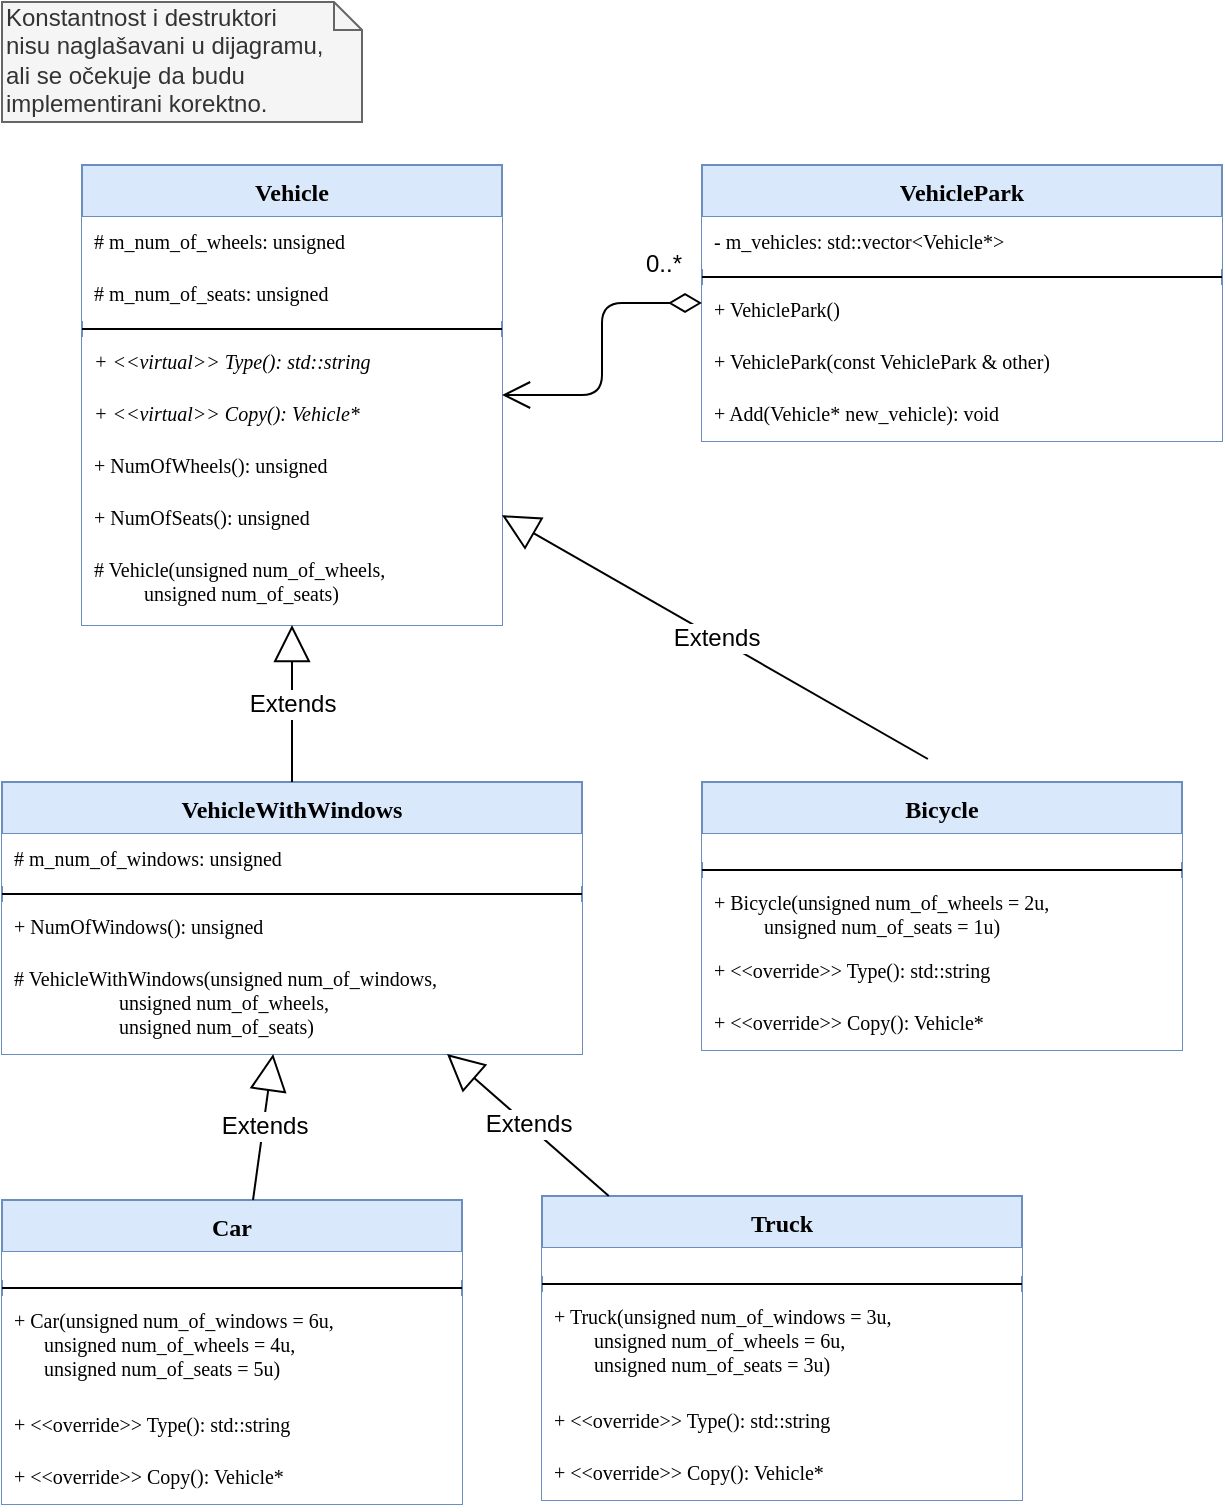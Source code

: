 <mxfile version="11.3.0" type="device" pages="1"><diagram name="Page-1" id="c4acf3e9-155e-7222-9cf6-157b1a14988f"><mxGraphModel dx="1422" dy="822" grid="1" gridSize="10" guides="1" tooltips="1" connect="1" arrows="1" fold="1" page="1" pageScale="1" pageWidth="850" pageHeight="1100" background="#ffffff" math="0" shadow="0"><root><mxCell id="0"/><mxCell id="1" parent="0"/><mxCell id="986zAejTsuj-X4xQN6oW-1" value="Vehicle" style="swimlane;fontStyle=1;align=center;verticalAlign=top;childLayout=stackLayout;horizontal=1;startSize=26;horizontalStack=0;resizeParent=1;resizeParentMax=0;resizeLast=0;collapsible=1;marginBottom=0;fontFamily=Lucida Console;fillColor=#dae8fc;strokeColor=#6c8ebf;" vertex="1" parent="1"><mxGeometry x="50" y="91.5" width="210" height="230" as="geometry"/></mxCell><mxCell id="986zAejTsuj-X4xQN6oW-2" value="# m_num_of_wheels: unsigned" style="text;strokeColor=none;fillColor=#ffffff;align=left;verticalAlign=top;spacingLeft=4;spacingRight=4;overflow=hidden;rotatable=0;points=[[0,0.5],[1,0.5]];portConstraint=eastwest;fontFamily=Lucida Console;fontStyle=0;fontSize=10;" vertex="1" parent="986zAejTsuj-X4xQN6oW-1"><mxGeometry y="26" width="210" height="26" as="geometry"/></mxCell><mxCell id="986zAejTsuj-X4xQN6oW-5" value="# m_num_of_seats: unsigned" style="text;strokeColor=none;fillColor=#ffffff;align=left;verticalAlign=top;spacingLeft=4;spacingRight=4;overflow=hidden;rotatable=0;points=[[0,0.5],[1,0.5]];portConstraint=eastwest;fontFamily=Lucida Console;fontStyle=0;fontSize=10;" vertex="1" parent="986zAejTsuj-X4xQN6oW-1"><mxGeometry y="52" width="210" height="26" as="geometry"/></mxCell><mxCell id="986zAejTsuj-X4xQN6oW-3" value="" style="line;strokeWidth=1;fillColor=none;align=left;verticalAlign=middle;spacingTop=-1;spacingLeft=3;spacingRight=3;rotatable=0;labelPosition=right;points=[];portConstraint=eastwest;fontFamily=Lucida Console;fontSize=10;" vertex="1" parent="986zAejTsuj-X4xQN6oW-1"><mxGeometry y="78" width="210" height="8" as="geometry"/></mxCell><mxCell id="986zAejTsuj-X4xQN6oW-6" value="+ &lt;&lt;virtual&gt;&gt; Type(): std::string" style="text;strokeColor=none;fillColor=#ffffff;align=left;verticalAlign=top;spacingLeft=4;spacingRight=4;overflow=hidden;rotatable=0;points=[[0,0.5],[1,0.5]];portConstraint=eastwest;fontStyle=2;fontFamily=Lucida Console;fontSize=10;" vertex="1" parent="986zAejTsuj-X4xQN6oW-1"><mxGeometry y="86" width="210" height="26" as="geometry"/></mxCell><mxCell id="986zAejTsuj-X4xQN6oW-7" value="+ &lt;&lt;virtual&gt;&gt; Copy(): Vehicle*" style="text;strokeColor=none;fillColor=#ffffff;align=left;verticalAlign=top;spacingLeft=4;spacingRight=4;overflow=hidden;rotatable=0;points=[[0,0.5],[1,0.5]];portConstraint=eastwest;fontStyle=2;fontFamily=Lucida Console;fontSize=10;" vertex="1" parent="986zAejTsuj-X4xQN6oW-1"><mxGeometry y="112" width="210" height="26" as="geometry"/></mxCell><mxCell id="986zAejTsuj-X4xQN6oW-8" value="+ NumOfWheels(): unsigned" style="text;strokeColor=none;fillColor=#ffffff;align=left;verticalAlign=top;spacingLeft=4;spacingRight=4;overflow=hidden;rotatable=0;points=[[0,0.5],[1,0.5]];portConstraint=eastwest;fontFamily=Lucida Console;fontStyle=0;fontSize=10;" vertex="1" parent="986zAejTsuj-X4xQN6oW-1"><mxGeometry y="138" width="210" height="26" as="geometry"/></mxCell><mxCell id="986zAejTsuj-X4xQN6oW-9" value="+ NumOfSeats(): unsigned" style="text;strokeColor=none;fillColor=#ffffff;align=left;verticalAlign=top;spacingLeft=4;spacingRight=4;overflow=hidden;rotatable=0;points=[[0,0.5],[1,0.5]];portConstraint=eastwest;fontFamily=Lucida Console;fontStyle=0;fontSize=10;" vertex="1" parent="986zAejTsuj-X4xQN6oW-1"><mxGeometry y="164" width="210" height="26" as="geometry"/></mxCell><mxCell id="986zAejTsuj-X4xQN6oW-4" value="# Vehicle(unsigned num_of_wheels, &#10;          unsigned num_of_seats)" style="text;strokeColor=none;fillColor=#ffffff;align=left;verticalAlign=top;spacingLeft=4;spacingRight=4;overflow=hidden;rotatable=0;points=[[0,0.5],[1,0.5]];portConstraint=eastwest;fontFamily=Lucida Console;fontStyle=0;fontSize=10;" vertex="1" parent="986zAejTsuj-X4xQN6oW-1"><mxGeometry y="190" width="210" height="40" as="geometry"/></mxCell><mxCell id="986zAejTsuj-X4xQN6oW-10" value="Konstantnost i destruktori &lt;br&gt;nisu naglašavani u dijagramu,&lt;br&gt;ali se očekuje da budu implementirani korektno." style="shape=note;whiteSpace=wrap;html=1;size=14;verticalAlign=top;align=left;spacingTop=-6;fillColor=#f5f5f5;strokeColor=#666666;fontColor=#333333;" vertex="1" parent="1"><mxGeometry x="10" y="10" width="180" height="60" as="geometry"/></mxCell><mxCell id="986zAejTsuj-X4xQN6oW-11" value="Bicycle" style="swimlane;fontStyle=1;align=center;verticalAlign=top;childLayout=stackLayout;horizontal=1;startSize=26;horizontalStack=0;resizeParent=1;resizeParentMax=0;resizeLast=0;collapsible=1;marginBottom=0;fontFamily=Lucida Console;fillColor=#dae8fc;strokeColor=#6c8ebf;" vertex="1" parent="1"><mxGeometry x="360" y="400" width="240" height="134" as="geometry"/></mxCell><mxCell id="986zAejTsuj-X4xQN6oW-29" value="" style="text;strokeColor=none;fillColor=#ffffff;align=left;verticalAlign=middle;spacingTop=-1;spacingLeft=4;spacingRight=4;rotatable=0;labelPosition=right;points=[];portConstraint=eastwest;fontFamily=Lucida Console;fontSize=10;" vertex="1" parent="986zAejTsuj-X4xQN6oW-11"><mxGeometry y="26" width="240" height="14" as="geometry"/></mxCell><mxCell id="986zAejTsuj-X4xQN6oW-14" value="" style="line;strokeWidth=1;fillColor=none;align=left;verticalAlign=middle;spacingTop=-1;spacingLeft=3;spacingRight=3;rotatable=0;labelPosition=right;points=[];portConstraint=eastwest;fontFamily=Lucida Console;fontSize=10;" vertex="1" parent="986zAejTsuj-X4xQN6oW-11"><mxGeometry y="40" width="240" height="8" as="geometry"/></mxCell><mxCell id="986zAejTsuj-X4xQN6oW-19" value="+ Bicycle(unsigned num_of_wheels = 2u, &#10;          unsigned num_of_seats = 1u)" style="text;strokeColor=none;fillColor=#ffffff;align=left;verticalAlign=top;spacingLeft=4;spacingRight=4;overflow=hidden;rotatable=0;points=[[0,0.5],[1,0.5]];portConstraint=eastwest;fontFamily=Lucida Console;fontSize=10;" vertex="1" parent="986zAejTsuj-X4xQN6oW-11"><mxGeometry y="48" width="240" height="34" as="geometry"/></mxCell><mxCell id="986zAejTsuj-X4xQN6oW-15" value="+ &lt;&lt;override&gt;&gt; Type(): std::string" style="text;strokeColor=none;fillColor=#ffffff;align=left;verticalAlign=top;spacingLeft=4;spacingRight=4;overflow=hidden;rotatable=0;points=[[0,0.5],[1,0.5]];portConstraint=eastwest;fontStyle=0;fontFamily=Lucida Console;fontSize=10;" vertex="1" parent="986zAejTsuj-X4xQN6oW-11"><mxGeometry y="82" width="240" height="26" as="geometry"/></mxCell><mxCell id="986zAejTsuj-X4xQN6oW-16" value="+ &lt;&lt;override&gt;&gt; Copy(): Vehicle*" style="text;strokeColor=none;fillColor=#ffffff;align=left;verticalAlign=top;spacingLeft=4;spacingRight=4;overflow=hidden;rotatable=0;points=[[0,0.5],[1,0.5]];portConstraint=eastwest;fontStyle=0;fontFamily=Lucida Console;fontSize=10;" vertex="1" parent="986zAejTsuj-X4xQN6oW-11"><mxGeometry y="108" width="240" height="26" as="geometry"/></mxCell><mxCell id="986zAejTsuj-X4xQN6oW-20" value="VehicleWithWindows" style="swimlane;fontStyle=1;align=center;verticalAlign=top;childLayout=stackLayout;horizontal=1;startSize=26;horizontalStack=0;resizeParent=1;resizeParentMax=0;resizeLast=0;collapsible=1;marginBottom=0;fontFamily=Lucida Console;fillColor=#dae8fc;strokeColor=#6c8ebf;" vertex="1" parent="1"><mxGeometry x="10" y="400" width="290" height="136" as="geometry"/></mxCell><mxCell id="986zAejTsuj-X4xQN6oW-27" value="# m_num_of_windows: unsigned" style="text;strokeColor=none;fillColor=#ffffff;align=left;verticalAlign=top;spacingLeft=4;spacingRight=4;overflow=hidden;rotatable=0;points=[[0,0.5],[1,0.5]];portConstraint=eastwest;fontFamily=Lucida Console;fontSize=10;" vertex="1" parent="986zAejTsuj-X4xQN6oW-20"><mxGeometry y="26" width="290" height="26" as="geometry"/></mxCell><mxCell id="986zAejTsuj-X4xQN6oW-23" value="" style="line;strokeWidth=1;fillColor=none;align=left;verticalAlign=middle;spacingTop=-1;spacingLeft=3;spacingRight=3;rotatable=0;labelPosition=right;points=[];portConstraint=eastwest;fontFamily=Lucida Console;fontSize=10;" vertex="1" parent="986zAejTsuj-X4xQN6oW-20"><mxGeometry y="52" width="290" height="8" as="geometry"/></mxCell><mxCell id="986zAejTsuj-X4xQN6oW-26" value="+ NumOfWindows(): unsigned" style="text;strokeColor=none;fillColor=#ffffff;align=left;verticalAlign=top;spacingLeft=4;spacingRight=4;overflow=hidden;rotatable=0;points=[[0,0.5],[1,0.5]];portConstraint=eastwest;fontFamily=Lucida Console;fontSize=10;" vertex="1" parent="986zAejTsuj-X4xQN6oW-20"><mxGeometry y="60" width="290" height="26" as="geometry"/></mxCell><mxCell id="986zAejTsuj-X4xQN6oW-28" value="# VehicleWithWindows(unsigned num_of_windows,&#10;                     unsigned num_of_wheels, &#10;                     unsigned num_of_seats)" style="text;strokeColor=none;fillColor=#ffffff;align=left;verticalAlign=top;spacingLeft=4;spacingRight=4;overflow=hidden;rotatable=0;points=[[0,0.5],[1,0.5]];portConstraint=eastwest;fontFamily=Lucida Console;fontSize=10;" vertex="1" parent="986zAejTsuj-X4xQN6oW-20"><mxGeometry y="86" width="290" height="50" as="geometry"/></mxCell><mxCell id="986zAejTsuj-X4xQN6oW-31" value="Car" style="swimlane;fontStyle=1;align=center;verticalAlign=top;childLayout=stackLayout;horizontal=1;startSize=26;horizontalStack=0;resizeParent=1;resizeParentMax=0;resizeLast=0;collapsible=1;marginBottom=0;fontFamily=Lucida Console;fontSize=12;fillColor=#dae8fc;strokeColor=#6c8ebf;" vertex="1" parent="1"><mxGeometry x="10" y="609" width="230" height="152" as="geometry"/></mxCell><mxCell id="986zAejTsuj-X4xQN6oW-32" value="" style="text;strokeColor=none;fillColor=#ffffff;align=left;verticalAlign=middle;spacingTop=-1;spacingLeft=4;spacingRight=4;rotatable=0;labelPosition=right;points=[];portConstraint=eastwest;fontFamily=Lucida Console;fontSize=10;" vertex="1" parent="986zAejTsuj-X4xQN6oW-31"><mxGeometry y="26" width="230" height="14" as="geometry"/></mxCell><mxCell id="986zAejTsuj-X4xQN6oW-33" value="" style="line;strokeWidth=1;fillColor=#ffffff;align=left;verticalAlign=middle;spacingTop=-1;spacingLeft=3;spacingRight=3;rotatable=0;labelPosition=right;points=[];portConstraint=eastwest;fontFamily=Lucida Console;fontSize=10;" vertex="1" parent="986zAejTsuj-X4xQN6oW-31"><mxGeometry y="40" width="230" height="8" as="geometry"/></mxCell><mxCell id="986zAejTsuj-X4xQN6oW-34" value="+ Car(unsigned num_of_windows = 6u,&#10;      unsigned num_of_wheels = 4u, &#10;      unsigned num_of_seats = 5u)" style="text;strokeColor=none;fillColor=#ffffff;align=left;verticalAlign=top;spacingLeft=4;spacingRight=4;overflow=hidden;rotatable=0;points=[[0,0.5],[1,0.5]];portConstraint=eastwest;fontFamily=Lucida Console;fontSize=10;" vertex="1" parent="986zAejTsuj-X4xQN6oW-31"><mxGeometry y="48" width="230" height="52" as="geometry"/></mxCell><mxCell id="986zAejTsuj-X4xQN6oW-35" value="+ &lt;&lt;override&gt;&gt; Type(): std::string" style="text;strokeColor=none;fillColor=#ffffff;align=left;verticalAlign=top;spacingLeft=4;spacingRight=4;overflow=hidden;rotatable=0;points=[[0,0.5],[1,0.5]];portConstraint=eastwest;fontStyle=0;fontFamily=Lucida Console;fontSize=10;" vertex="1" parent="986zAejTsuj-X4xQN6oW-31"><mxGeometry y="100" width="230" height="26" as="geometry"/></mxCell><mxCell id="986zAejTsuj-X4xQN6oW-36" value="+ &lt;&lt;override&gt;&gt; Copy(): Vehicle*" style="text;strokeColor=none;fillColor=#ffffff;align=left;verticalAlign=top;spacingLeft=4;spacingRight=4;overflow=hidden;rotatable=0;points=[[0,0.5],[1,0.5]];portConstraint=eastwest;fontStyle=0;fontFamily=Lucida Console;fontSize=10;" vertex="1" parent="986zAejTsuj-X4xQN6oW-31"><mxGeometry y="126" width="230" height="26" as="geometry"/></mxCell><mxCell id="986zAejTsuj-X4xQN6oW-37" value="Truck" style="swimlane;fontStyle=1;align=center;verticalAlign=top;childLayout=stackLayout;horizontal=1;startSize=26;horizontalStack=0;resizeParent=1;resizeParentMax=0;resizeLast=0;collapsible=1;marginBottom=0;fontFamily=Lucida Console;fontSize=12;fillColor=#dae8fc;strokeColor=#6c8ebf;" vertex="1" parent="1"><mxGeometry x="280" y="607" width="240" height="152" as="geometry"/></mxCell><mxCell id="986zAejTsuj-X4xQN6oW-38" value="" style="text;strokeColor=none;fillColor=#ffffff;align=left;verticalAlign=middle;spacingTop=-1;spacingLeft=4;spacingRight=4;rotatable=0;labelPosition=right;points=[];portConstraint=eastwest;fontFamily=Lucida Console;fontSize=10;" vertex="1" parent="986zAejTsuj-X4xQN6oW-37"><mxGeometry y="26" width="240" height="14" as="geometry"/></mxCell><mxCell id="986zAejTsuj-X4xQN6oW-39" value="" style="line;strokeWidth=1;fillColor=none;align=left;verticalAlign=middle;spacingTop=-1;spacingLeft=3;spacingRight=3;rotatable=0;labelPosition=right;points=[];portConstraint=eastwest;fontFamily=Lucida Console;fontSize=10;" vertex="1" parent="986zAejTsuj-X4xQN6oW-37"><mxGeometry y="40" width="240" height="8" as="geometry"/></mxCell><mxCell id="986zAejTsuj-X4xQN6oW-40" value="+ Truck(unsigned num_of_windows = 3u,&#10;        unsigned num_of_wheels = 6u, &#10;        unsigned num_of_seats = 3u)" style="text;strokeColor=none;fillColor=#ffffff;align=left;verticalAlign=top;spacingLeft=4;spacingRight=4;overflow=hidden;rotatable=0;points=[[0,0.5],[1,0.5]];portConstraint=eastwest;fontFamily=Lucida Console;fontSize=10;" vertex="1" parent="986zAejTsuj-X4xQN6oW-37"><mxGeometry y="48" width="240" height="52" as="geometry"/></mxCell><mxCell id="986zAejTsuj-X4xQN6oW-41" value="+ &lt;&lt;override&gt;&gt; Type(): std::string" style="text;strokeColor=none;fillColor=#ffffff;align=left;verticalAlign=top;spacingLeft=4;spacingRight=4;overflow=hidden;rotatable=0;points=[[0,0.5],[1,0.5]];portConstraint=eastwest;fontStyle=0;fontFamily=Lucida Console;fontSize=10;" vertex="1" parent="986zAejTsuj-X4xQN6oW-37"><mxGeometry y="100" width="240" height="26" as="geometry"/></mxCell><mxCell id="986zAejTsuj-X4xQN6oW-42" value="+ &lt;&lt;override&gt;&gt; Copy(): Vehicle*" style="text;strokeColor=none;fillColor=#ffffff;align=left;verticalAlign=top;spacingLeft=4;spacingRight=4;overflow=hidden;rotatable=0;points=[[0,0.5],[1,0.5]];portConstraint=eastwest;fontStyle=0;fontFamily=Lucida Console;fontSize=10;" vertex="1" parent="986zAejTsuj-X4xQN6oW-37"><mxGeometry y="126" width="240" height="26" as="geometry"/></mxCell><mxCell id="986zAejTsuj-X4xQN6oW-43" value="VehiclePark" style="swimlane;fontStyle=1;align=center;verticalAlign=top;childLayout=stackLayout;horizontal=1;startSize=26;horizontalStack=0;resizeParent=1;resizeParentMax=0;resizeLast=0;collapsible=1;marginBottom=0;fontFamily=Lucida Console;fillColor=#dae8fc;strokeColor=#6c8ebf;" vertex="1" parent="1"><mxGeometry x="360" y="91.5" width="260" height="138" as="geometry"/></mxCell><mxCell id="986zAejTsuj-X4xQN6oW-44" value="- m_vehicles: std::vector&lt;Vehicle*&gt;" style="text;strokeColor=none;fillColor=#ffffff;align=left;verticalAlign=top;spacingLeft=4;spacingRight=4;overflow=hidden;rotatable=0;points=[[0,0.5],[1,0.5]];portConstraint=eastwest;fontFamily=Lucida Console;fontSize=10;" vertex="1" parent="986zAejTsuj-X4xQN6oW-43"><mxGeometry y="26" width="260" height="26" as="geometry"/></mxCell><mxCell id="986zAejTsuj-X4xQN6oW-45" value="" style="line;strokeWidth=1;fillColor=none;align=left;verticalAlign=middle;spacingTop=-1;spacingLeft=3;spacingRight=3;rotatable=0;labelPosition=right;points=[];portConstraint=eastwest;fontFamily=Lucida Console;fontSize=10;" vertex="1" parent="986zAejTsuj-X4xQN6oW-43"><mxGeometry y="52" width="260" height="8" as="geometry"/></mxCell><mxCell id="986zAejTsuj-X4xQN6oW-46" value="+ VehiclePark()" style="text;strokeColor=none;fillColor=#ffffff;align=left;verticalAlign=top;spacingLeft=4;spacingRight=4;overflow=hidden;rotatable=0;points=[[0,0.5],[1,0.5]];portConstraint=eastwest;fontFamily=Lucida Console;fontSize=10;" vertex="1" parent="986zAejTsuj-X4xQN6oW-43"><mxGeometry y="60" width="260" height="26" as="geometry"/></mxCell><mxCell id="986zAejTsuj-X4xQN6oW-49" value="+ VehiclePark(const VehiclePark &amp; other)" style="text;strokeColor=none;fillColor=#ffffff;align=left;verticalAlign=top;spacingLeft=4;spacingRight=4;overflow=hidden;rotatable=0;points=[[0,0.5],[1,0.5]];portConstraint=eastwest;fontFamily=Lucida Console;fontSize=10;" vertex="1" parent="986zAejTsuj-X4xQN6oW-43"><mxGeometry y="86" width="260" height="26" as="geometry"/></mxCell><mxCell id="986zAejTsuj-X4xQN6oW-50" value="+ Add(Vehicle* new_vehicle): void" style="text;strokeColor=none;fillColor=#ffffff;align=left;verticalAlign=top;spacingLeft=4;spacingRight=4;overflow=hidden;rotatable=0;points=[[0,0.5],[1,0.5]];portConstraint=eastwest;fontFamily=Lucida Console;fontSize=10;" vertex="1" parent="986zAejTsuj-X4xQN6oW-43"><mxGeometry y="112" width="260" height="26" as="geometry"/></mxCell><mxCell id="986zAejTsuj-X4xQN6oW-51" value="0..*" style="endArrow=open;html=1;endSize=12;startArrow=diamondThin;startSize=14;startFill=0;edgeStyle=orthogonalEdgeStyle;align=left;verticalAlign=bottom;fontFamily=Helvetica;fontSize=12;" edge="1" parent="1" source="986zAejTsuj-X4xQN6oW-43" target="986zAejTsuj-X4xQN6oW-1"><mxGeometry x="-0.589" y="-11" relative="1" as="geometry"><mxPoint x="270" y="265.5" as="sourcePoint"/><mxPoint x="430" y="265.5" as="targetPoint"/><mxPoint as="offset"/></mxGeometry></mxCell><mxCell id="986zAejTsuj-X4xQN6oW-52" value="Extends" style="endArrow=block;endSize=16;endFill=0;html=1;fontFamily=Helvetica;fontSize=12;" edge="1" parent="1" source="986zAejTsuj-X4xQN6oW-20" target="986zAejTsuj-X4xQN6oW-1"><mxGeometry width="160" relative="1" as="geometry"><mxPoint x="20" y="730" as="sourcePoint"/><mxPoint x="180" y="730" as="targetPoint"/></mxGeometry></mxCell><mxCell id="986zAejTsuj-X4xQN6oW-53" value="Extends" style="endArrow=block;endSize=16;endFill=0;html=1;fontFamily=Helvetica;fontSize=12;" edge="1" parent="1" target="986zAejTsuj-X4xQN6oW-1"><mxGeometry width="160" relative="1" as="geometry"><mxPoint x="472.952" y="388.5" as="sourcePoint"/><mxPoint x="390.158" y="281.5" as="targetPoint"/></mxGeometry></mxCell><mxCell id="986zAejTsuj-X4xQN6oW-54" value="Extends" style="endArrow=block;endSize=16;endFill=0;html=1;fontFamily=Helvetica;fontSize=12;" edge="1" parent="1" source="986zAejTsuj-X4xQN6oW-31" target="986zAejTsuj-X4xQN6oW-20"><mxGeometry width="160" relative="1" as="geometry"><mxPoint x="536.452" y="508" as="sourcePoint"/><mxPoint x="323.5" y="386.103" as="targetPoint"/></mxGeometry></mxCell><mxCell id="986zAejTsuj-X4xQN6oW-55" value="Extends" style="endArrow=block;endSize=16;endFill=0;html=1;fontFamily=Helvetica;fontSize=12;" edge="1" parent="1" source="986zAejTsuj-X4xQN6oW-37" target="986zAejTsuj-X4xQN6oW-20"><mxGeometry width="160" relative="1" as="geometry"><mxPoint x="442.952" y="396" as="sourcePoint"/><mxPoint x="230" y="274.103" as="targetPoint"/></mxGeometry></mxCell></root></mxGraphModel></diagram></mxfile>